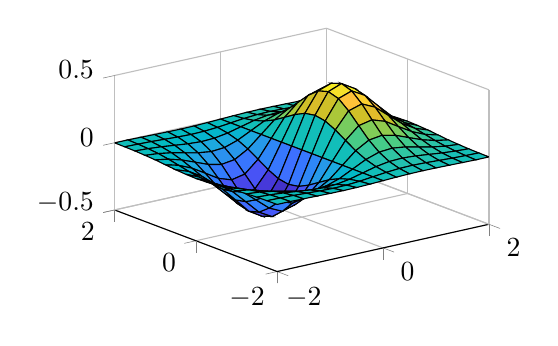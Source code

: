 % This file was created by matlab2tikz.
%
\begin{tikzpicture}

\begin{axis}[%
width=47.546mm,
height=30.902mm,
at={(0mm,0mm)},
scale only axis,
xmin=-2,
xmax=2,
tick align=outside,
ymin=-2,
ymax=2,
zmin=-0.5,
zmax=0.5,
view={-37.5}{30},
axis background/.style={fill=white},
axis x line*=bottom,
axis y line*=left,
axis z line*=left,
xmajorgrids,
ymajorgrids,
zmajorgrids
]

\addplot3[%
surf,
shader=flat corner, draw=black, z buffer=sort, colormap={mymap}{[1pt] rgb(0pt)=(0.242,0.15,0.66); rgb(1pt)=(0.25,0.165,0.708); rgb(2pt)=(0.258,0.182,0.751); rgb(3pt)=(0.265,0.198,0.795); rgb(4pt)=(0.271,0.215,0.836); rgb(5pt)=(0.275,0.234,0.871); rgb(6pt)=(0.278,0.256,0.899); rgb(7pt)=(0.28,0.278,0.922); rgb(8pt)=(0.281,0.301,0.941); rgb(9pt)=(0.281,0.323,0.958); rgb(10pt)=(0.279,0.345,0.972); rgb(11pt)=(0.276,0.367,0.983); rgb(12pt)=(0.27,0.389,0.991); rgb(13pt)=(0.26,0.412,0.995); rgb(14pt)=(0.244,0.436,0.999); rgb(15pt)=(0.221,0.46,0.997); rgb(16pt)=(0.196,0.485,0.989); rgb(17pt)=(0.183,0.507,0.98); rgb(18pt)=(0.179,0.529,0.968); rgb(19pt)=(0.176,0.55,0.952); rgb(20pt)=(0.169,0.57,0.936); rgb(21pt)=(0.154,0.59,0.922); rgb(22pt)=(0.146,0.609,0.908); rgb(23pt)=(0.138,0.628,0.897); rgb(24pt)=(0.125,0.646,0.888); rgb(25pt)=(0.111,0.663,0.876); rgb(26pt)=(0.095,0.68,0.86); rgb(27pt)=(0.069,0.695,0.839); rgb(28pt)=(0.03,0.708,0.816); rgb(29pt)=(0.004,0.72,0.792); rgb(30pt)=(0.007,0.731,0.766); rgb(31pt)=(0.043,0.741,0.739); rgb(32pt)=(0.096,0.75,0.712); rgb(33pt)=(0.141,0.758,0.684); rgb(34pt)=(0.172,0.767,0.655); rgb(35pt)=(0.194,0.776,0.625); rgb(36pt)=(0.216,0.784,0.592); rgb(37pt)=(0.247,0.792,0.557); rgb(38pt)=(0.291,0.797,0.519); rgb(39pt)=(0.341,0.801,0.479); rgb(40pt)=(0.391,0.803,0.435); rgb(41pt)=(0.446,0.802,0.391); rgb(42pt)=(0.504,0.799,0.348); rgb(43pt)=(0.562,0.794,0.304); rgb(44pt)=(0.617,0.788,0.261); rgb(45pt)=(0.672,0.779,0.223); rgb(46pt)=(0.724,0.77,0.191); rgb(47pt)=(0.774,0.76,0.165); rgb(48pt)=(0.82,0.75,0.154); rgb(49pt)=(0.863,0.741,0.16); rgb(50pt)=(0.904,0.733,0.177); rgb(51pt)=(0.939,0.729,0.21); rgb(52pt)=(0.973,0.73,0.239); rgb(53pt)=(0.996,0.743,0.237); rgb(54pt)=(0.997,0.766,0.22); rgb(55pt)=(0.995,0.789,0.203); rgb(56pt)=(0.989,0.814,0.189); rgb(57pt)=(0.979,0.839,0.177); rgb(58pt)=(0.968,0.864,0.164); rgb(59pt)=(0.961,0.889,0.154); rgb(60pt)=(0.96,0.913,0.142); rgb(61pt)=(0.963,0.937,0.127); rgb(62pt)=(0.969,0.961,0.106); rgb(63pt)=(0.977,0.984,0.081)}, mesh/rows=17]
table[row sep=crcr, point meta=\thisrow{c}] {%
%
x	y	z	c\\
-2	-2	-0.001	-0.001\\
-2	-1.75	-0.002	-0.002\\
-2	-1.5	-0.004	-0.004\\
-2	-1.25	-0.008	-0.008\\
-2	-1	-0.013	-0.013\\
-2	-0.75	-0.021	-0.021\\
-2	-0.5	-0.029	-0.029\\
-2	-0.25	-0.034	-0.034\\
-2	0	-0.037	-0.037\\
-2	0.25	-0.034	-0.034\\
-2	0.5	-0.029	-0.029\\
-2	0.75	-0.021	-0.021\\
-2	1	-0.013	-0.013\\
-2	1.25	-0.008	-0.008\\
-2	1.5	-0.004	-0.004\\
-2	1.75	-0.002	-0.002\\
-2	2	-0.001	-0.001\\
-1.75	-2	-0.001	-0.001\\
-1.75	-1.75	-0.004	-0.004\\
-1.75	-1.5	-0.009	-0.009\\
-1.75	-1.25	-0.017	-0.017\\
-1.75	-1	-0.03	-0.03\\
-1.75	-0.75	-0.047	-0.047\\
-1.75	-0.5	-0.064	-0.064\\
-1.75	-0.25	-0.077	-0.077\\
-1.75	0	-0.082	-0.082\\
-1.75	0.25	-0.077	-0.077\\
-1.75	0.5	-0.064	-0.064\\
-1.75	0.75	-0.047	-0.047\\
-1.75	1	-0.03	-0.03\\
-1.75	1.25	-0.017	-0.017\\
-1.75	1.5	-0.009	-0.009\\
-1.75	1.75	-0.004	-0.004\\
-1.75	2	-0.001	-0.001\\
-1.5	-2	-0.003	-0.003\\
-1.5	-1.75	-0.007	-0.007\\
-1.5	-1.5	-0.017	-0.017\\
-1.5	-1.25	-0.033	-0.033\\
-1.5	-1	-0.058	-0.058\\
-1.5	-0.75	-0.09	-0.09\\
-1.5	-0.5	-0.123	-0.123\\
-1.5	-0.25	-0.149	-0.149\\
-1.5	0	-0.158	-0.158\\
-1.5	0.25	-0.149	-0.149\\
-1.5	0.5	-0.123	-0.123\\
-1.5	0.75	-0.09	-0.09\\
-1.5	1	-0.058	-0.058\\
-1.5	1.25	-0.033	-0.033\\
-1.5	1.5	-0.017	-0.017\\
-1.5	1.75	-0.007	-0.007\\
-1.5	2	-0.003	-0.003\\
-1.25	-2	-0.005	-0.005\\
-1.25	-1.75	-0.012	-0.012\\
-1.25	-1.5	-0.028	-0.028\\
-1.25	-1.25	-0.055	-0.055\\
-1.25	-1	-0.096	-0.096\\
-1.25	-0.75	-0.149	-0.149\\
-1.25	-0.5	-0.204	-0.204\\
-1.25	-0.25	-0.246	-0.246\\
-1.25	0	-0.262	-0.262\\
-1.25	0.25	-0.246	-0.246\\
-1.25	0.5	-0.204	-0.204\\
-1.25	0.75	-0.149	-0.149\\
-1.25	1	-0.096	-0.096\\
-1.25	1.25	-0.055	-0.055\\
-1.25	1.5	-0.028	-0.028\\
-1.25	1.75	-0.012	-0.012\\
-1.25	2	-0.005	-0.005\\
-1	-2	-0.007	-0.007\\
-1	-1.75	-0.017	-0.017\\
-1	-1.5	-0.039	-0.039\\
-1	-1.25	-0.077	-0.077\\
-1	-1	-0.135	-0.135\\
-1	-0.75	-0.21	-0.21\\
-1	-0.5	-0.287	-0.287\\
-1	-0.25	-0.346	-0.346\\
-1	0	-0.368	-0.368\\
-1	0.25	-0.346	-0.346\\
-1	0.5	-0.287	-0.287\\
-1	0.75	-0.21	-0.21\\
-1	1	-0.135	-0.135\\
-1	1.25	-0.077	-0.077\\
-1	1.5	-0.039	-0.039\\
-1	1.75	-0.017	-0.017\\
-1	2	-0.007	-0.007\\
-0.75	-2	-0.008	-0.008\\
-0.75	-1.75	-0.02	-0.02\\
-0.75	-1.5	-0.045	-0.045\\
-0.75	-1.25	-0.09	-0.09\\
-0.75	-1	-0.157	-0.157\\
-0.75	-0.75	-0.243	-0.243\\
-0.75	-0.5	-0.333	-0.333\\
-0.75	-0.25	-0.401	-0.401\\
-0.75	0	-0.427	-0.427\\
-0.75	0.25	-0.401	-0.401\\
-0.75	0.5	-0.333	-0.333\\
-0.75	0.75	-0.243	-0.243\\
-0.75	1	-0.157	-0.157\\
-0.75	1.25	-0.09	-0.09\\
-0.75	1.5	-0.045	-0.045\\
-0.75	1.75	-0.02	-0.02\\
-0.75	2	-0.008	-0.008\\
-0.5	-2	-0.007	-0.007\\
-0.5	-1.75	-0.018	-0.018\\
-0.5	-1.5	-0.041	-0.041\\
-0.5	-1.25	-0.082	-0.082\\
-0.5	-1	-0.143	-0.143\\
-0.5	-0.75	-0.222	-0.222\\
-0.5	-0.5	-0.303	-0.303\\
-0.5	-0.25	-0.366	-0.366\\
-0.5	0	-0.389	-0.389\\
-0.5	0.25	-0.366	-0.366\\
-0.5	0.5	-0.303	-0.303\\
-0.5	0.75	-0.222	-0.222\\
-0.5	1	-0.143	-0.143\\
-0.5	1.25	-0.082	-0.082\\
-0.5	1.5	-0.041	-0.041\\
-0.5	1.75	-0.018	-0.018\\
-0.5	2	-0.007	-0.007\\
-0.25	-2	-0.004	-0.004\\
-0.25	-1.75	-0.011	-0.011\\
-0.25	-1.5	-0.025	-0.025\\
-0.25	-1.25	-0.049	-0.049\\
-0.25	-1	-0.086	-0.086\\
-0.25	-0.75	-0.134	-0.134\\
-0.25	-0.5	-0.183	-0.183\\
-0.25	-0.25	-0.221	-0.221\\
-0.25	0	-0.235	-0.235\\
-0.25	0.25	-0.221	-0.221\\
-0.25	0.5	-0.183	-0.183\\
-0.25	0.75	-0.134	-0.134\\
-0.25	1	-0.086	-0.086\\
-0.25	1.25	-0.049	-0.049\\
-0.25	1.5	-0.025	-0.025\\
-0.25	1.75	-0.011	-0.011\\
-0.25	2	-0.004	-0.004\\
0	-2	0	0\\
0	-1.75	0	0\\
0	-1.5	0	0\\
0	-1.25	0	0\\
0	-1	0	0\\
0	-0.75	0	0\\
0	-0.5	0	0\\
0	-0.25	0	0\\
0	0	0	0\\
0	0.25	0	0\\
0	0.5	0	0\\
0	0.75	0	0\\
0	1	0	0\\
0	1.25	0	0\\
0	1.5	0	0\\
0	1.75	0	0\\
0	2	0	0\\
0.25	-2	0.004	0.004\\
0.25	-1.75	0.011	0.011\\
0.25	-1.5	0.025	0.025\\
0.25	-1.25	0.049	0.049\\
0.25	-1	0.086	0.086\\
0.25	-0.75	0.134	0.134\\
0.25	-0.5	0.183	0.183\\
0.25	-0.25	0.221	0.221\\
0.25	0	0.235	0.235\\
0.25	0.25	0.221	0.221\\
0.25	0.5	0.183	0.183\\
0.25	0.75	0.134	0.134\\
0.25	1	0.086	0.086\\
0.25	1.25	0.049	0.049\\
0.25	1.5	0.025	0.025\\
0.25	1.75	0.011	0.011\\
0.25	2	0.004	0.004\\
0.5	-2	0.007	0.007\\
0.5	-1.75	0.018	0.018\\
0.5	-1.5	0.041	0.041\\
0.5	-1.25	0.082	0.082\\
0.5	-1	0.143	0.143\\
0.5	-0.75	0.222	0.222\\
0.5	-0.5	0.303	0.303\\
0.5	-0.25	0.366	0.366\\
0.5	0	0.389	0.389\\
0.5	0.25	0.366	0.366\\
0.5	0.5	0.303	0.303\\
0.5	0.75	0.222	0.222\\
0.5	1	0.143	0.143\\
0.5	1.25	0.082	0.082\\
0.5	1.5	0.041	0.041\\
0.5	1.75	0.018	0.018\\
0.5	2	0.007	0.007\\
0.75	-2	0.008	0.008\\
0.75	-1.75	0.02	0.02\\
0.75	-1.5	0.045	0.045\\
0.75	-1.25	0.09	0.09\\
0.75	-1	0.157	0.157\\
0.75	-0.75	0.243	0.243\\
0.75	-0.5	0.333	0.333\\
0.75	-0.25	0.401	0.401\\
0.75	0	0.427	0.427\\
0.75	0.25	0.401	0.401\\
0.75	0.5	0.333	0.333\\
0.75	0.75	0.243	0.243\\
0.75	1	0.157	0.157\\
0.75	1.25	0.09	0.09\\
0.75	1.5	0.045	0.045\\
0.75	1.75	0.02	0.02\\
0.75	2	0.008	0.008\\
1	-2	0.007	0.007\\
1	-1.75	0.017	0.017\\
1	-1.5	0.039	0.039\\
1	-1.25	0.077	0.077\\
1	-1	0.135	0.135\\
1	-0.75	0.21	0.21\\
1	-0.5	0.287	0.287\\
1	-0.25	0.346	0.346\\
1	0	0.368	0.368\\
1	0.25	0.346	0.346\\
1	0.5	0.287	0.287\\
1	0.75	0.21	0.21\\
1	1	0.135	0.135\\
1	1.25	0.077	0.077\\
1	1.5	0.039	0.039\\
1	1.75	0.017	0.017\\
1	2	0.007	0.007\\
1.25	-2	0.005	0.005\\
1.25	-1.75	0.012	0.012\\
1.25	-1.5	0.028	0.028\\
1.25	-1.25	0.055	0.055\\
1.25	-1	0.096	0.096\\
1.25	-0.75	0.149	0.149\\
1.25	-0.5	0.204	0.204\\
1.25	-0.25	0.246	0.246\\
1.25	0	0.262	0.262\\
1.25	0.25	0.246	0.246\\
1.25	0.5	0.204	0.204\\
1.25	0.75	0.149	0.149\\
1.25	1	0.096	0.096\\
1.25	1.25	0.055	0.055\\
1.25	1.5	0.028	0.028\\
1.25	1.75	0.012	0.012\\
1.25	2	0.005	0.005\\
1.5	-2	0.003	0.003\\
1.5	-1.75	0.007	0.007\\
1.5	-1.5	0.017	0.017\\
1.5	-1.25	0.033	0.033\\
1.5	-1	0.058	0.058\\
1.5	-0.75	0.09	0.09\\
1.5	-0.5	0.123	0.123\\
1.5	-0.25	0.149	0.149\\
1.5	0	0.158	0.158\\
1.5	0.25	0.149	0.149\\
1.5	0.5	0.123	0.123\\
1.5	0.75	0.09	0.09\\
1.5	1	0.058	0.058\\
1.5	1.25	0.033	0.033\\
1.5	1.5	0.017	0.017\\
1.5	1.75	0.007	0.007\\
1.5	2	0.003	0.003\\
1.75	-2	0.001	0.001\\
1.75	-1.75	0.004	0.004\\
1.75	-1.5	0.009	0.009\\
1.75	-1.25	0.017	0.017\\
1.75	-1	0.03	0.03\\
1.75	-0.75	0.047	0.047\\
1.75	-0.5	0.064	0.064\\
1.75	-0.25	0.077	0.077\\
1.75	0	0.082	0.082\\
1.75	0.25	0.077	0.077\\
1.75	0.5	0.064	0.064\\
1.75	0.75	0.047	0.047\\
1.75	1	0.03	0.03\\
1.75	1.25	0.017	0.017\\
1.75	1.5	0.009	0.009\\
1.75	1.75	0.004	0.004\\
1.75	2	0.001	0.001\\
2	-2	0.001	0.001\\
2	-1.75	0.002	0.002\\
2	-1.5	0.004	0.004\\
2	-1.25	0.008	0.008\\
2	-1	0.013	0.013\\
2	-0.75	0.021	0.021\\
2	-0.5	0.029	0.029\\
2	-0.25	0.034	0.034\\
2	0	0.037	0.037\\
2	0.25	0.034	0.034\\
2	0.5	0.029	0.029\\
2	0.75	0.021	0.021\\
2	1	0.013	0.013\\
2	1.25	0.008	0.008\\
2	1.5	0.004	0.004\\
2	1.75	0.002	0.002\\
2	2	0.001	0.001\\
};
\end{axis}
\end{tikzpicture}%